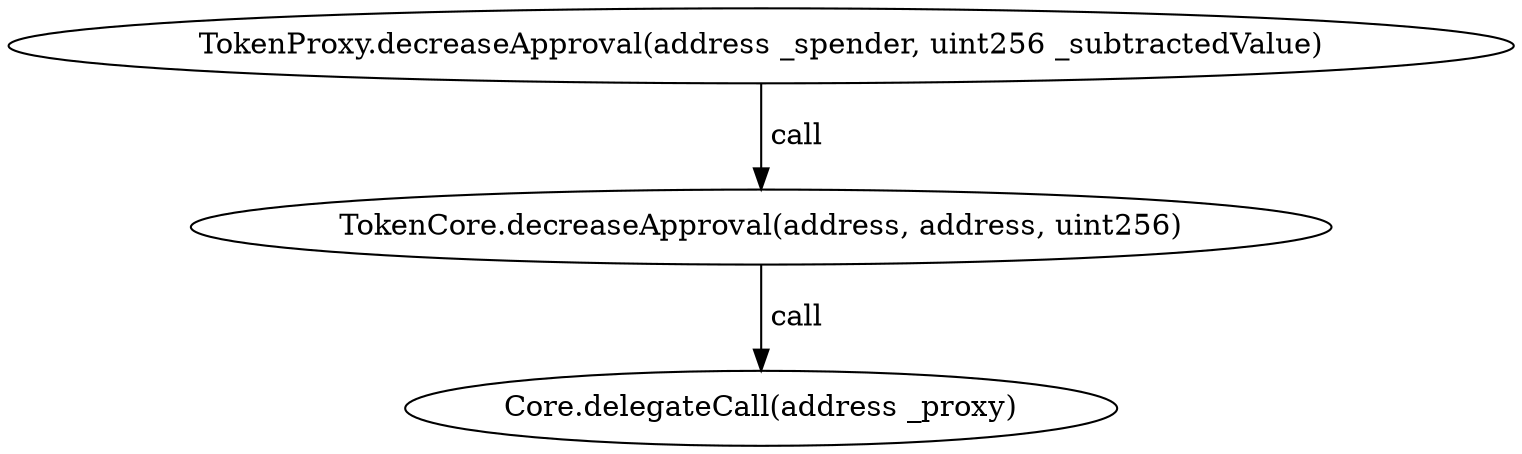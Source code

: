 digraph "" {
	graph [bb="0,0,615.75,213.6"];
	node [label="\N"];
	"TokenProxy.decreaseApproval(address _spender, uint256 _subtractedValue)"	 [height=0.5,
		pos="307.87,195.6",
		width=8.552];
	"TokenCore.decreaseApproval(address, address, uint256)"	 [height=0.5,
		pos="307.87,106.8",
		width=6.3918];
	"TokenProxy.decreaseApproval(address _spender, uint256 _subtractedValue)" -> "TokenCore.decreaseApproval(address, address, uint256)" [key=call,
	label=" call",
	lp="319.73,151.2",
	pos="e,307.87,124.87 307.87,177.2 307.87,165.09 307.87,149.01 307.87,135.27"];
"Core.delegateCall(address _proxy)" [height=0.5,
	pos="307.87,18",
	width=4.0457];
"TokenCore.decreaseApproval(address, address, uint256)" -> "Core.delegateCall(address _proxy)" [key=call,
label=" call",
lp="319.73,62.4",
pos="e,307.87,36.072 307.87,88.401 307.87,76.295 307.87,60.208 307.87,46.467"];
}
digraph "" {
	graph [bb="0,0,615.75,213.6"];
	node [label="\N"];
	"TokenProxy.decreaseApproval(address _spender, uint256 _subtractedValue)"	 [height=0.5,
		pos="307.87,195.6",
		width=8.552];
	"TokenCore.decreaseApproval(address, address, uint256)"	 [height=0.5,
		pos="307.87,106.8",
		width=6.3918];
	"TokenProxy.decreaseApproval(address _spender, uint256 _subtractedValue)" -> "TokenCore.decreaseApproval(address, address, uint256)" [key=call,
	label=" call",
	lp="319.73,151.2",
	pos="e,307.87,124.87 307.87,177.2 307.87,165.09 307.87,149.01 307.87,135.27"];
"Core.delegateCall(address _proxy)" [height=0.5,
	pos="307.87,18",
	width=4.0457];
"TokenCore.decreaseApproval(address, address, uint256)" -> "Core.delegateCall(address _proxy)" [key=call,
label=" call",
lp="319.73,62.4",
pos="e,307.87,36.072 307.87,88.401 307.87,76.295 307.87,60.208 307.87,46.467"];
}
digraph "" {
	graph [bb="0,0,615.75,213.6"];
	node [label="\N"];
	"TokenProxy.decreaseApproval(address _spender, uint256 _subtractedValue)"	 [height=0.5,
		pos="307.87,195.6",
		width=8.552];
	"TokenCore.decreaseApproval(address, address, uint256)"	 [height=0.5,
		pos="307.87,106.8",
		width=6.3918];
	"TokenProxy.decreaseApproval(address _spender, uint256 _subtractedValue)" -> "TokenCore.decreaseApproval(address, address, uint256)" [key=call,
	label=" call",
	lp="319.73,151.2",
	pos="e,307.87,124.87 307.87,177.2 307.87,165.09 307.87,149.01 307.87,135.27"];
"Core.delegateCall(address _proxy)" [height=0.5,
	pos="307.87,18",
	width=4.0457];
"TokenCore.decreaseApproval(address, address, uint256)" -> "Core.delegateCall(address _proxy)" [key=call,
label=" call",
lp="319.73,62.4",
pos="e,307.87,36.072 307.87,88.401 307.87,76.295 307.87,60.208 307.87,46.467"];
}
digraph "" {
	graph [bb="0,0,615.75,213.6"];
	node [label="\N"];
	"TokenProxy.decreaseApproval(address _spender, uint256 _subtractedValue)"	 [height=0.5,
		pos="307.87,195.6",
		width=8.552];
	"TokenCore.decreaseApproval(address, address, uint256)"	 [height=0.5,
		pos="307.87,106.8",
		width=6.3918];
	"TokenProxy.decreaseApproval(address _spender, uint256 _subtractedValue)" -> "TokenCore.decreaseApproval(address, address, uint256)" [key=call,
	label=" call",
	lp="319.73,151.2",
	pos="e,307.87,124.87 307.87,177.2 307.87,165.09 307.87,149.01 307.87,135.27"];
"Core.delegateCall(address _proxy)" [height=0.5,
	pos="307.87,18",
	width=4.0457];
"TokenCore.decreaseApproval(address, address, uint256)" -> "Core.delegateCall(address _proxy)" [key=call,
label=" call",
lp="319.73,62.4",
pos="e,307.87,36.072 307.87,88.401 307.87,76.295 307.87,60.208 307.87,46.467"];
}
digraph "" {
	graph [bb="0,0,615.75,213.6"];
	node [label="\N"];
	"TokenProxy.decreaseApproval(address _spender, uint256 _subtractedValue)"	 [height=0.5,
		pos="307.87,195.6",
		width=8.552];
	"TokenCore.decreaseApproval(address, address, uint256)"	 [height=0.5,
		pos="307.87,106.8",
		width=6.3918];
	"TokenProxy.decreaseApproval(address _spender, uint256 _subtractedValue)" -> "TokenCore.decreaseApproval(address, address, uint256)" [key=call,
	label=" call",
	lp="319.73,151.2",
	pos="e,307.87,124.87 307.87,177.2 307.87,165.09 307.87,149.01 307.87,135.27"];
"Core.delegateCall(address _proxy)" [height=0.5,
	pos="307.87,18",
	width=4.0457];
"TokenCore.decreaseApproval(address, address, uint256)" -> "Core.delegateCall(address _proxy)" [key=call,
label=" call",
lp="319.73,62.4",
pos="e,307.87,36.072 307.87,88.401 307.87,76.295 307.87,60.208 307.87,46.467"];
}
